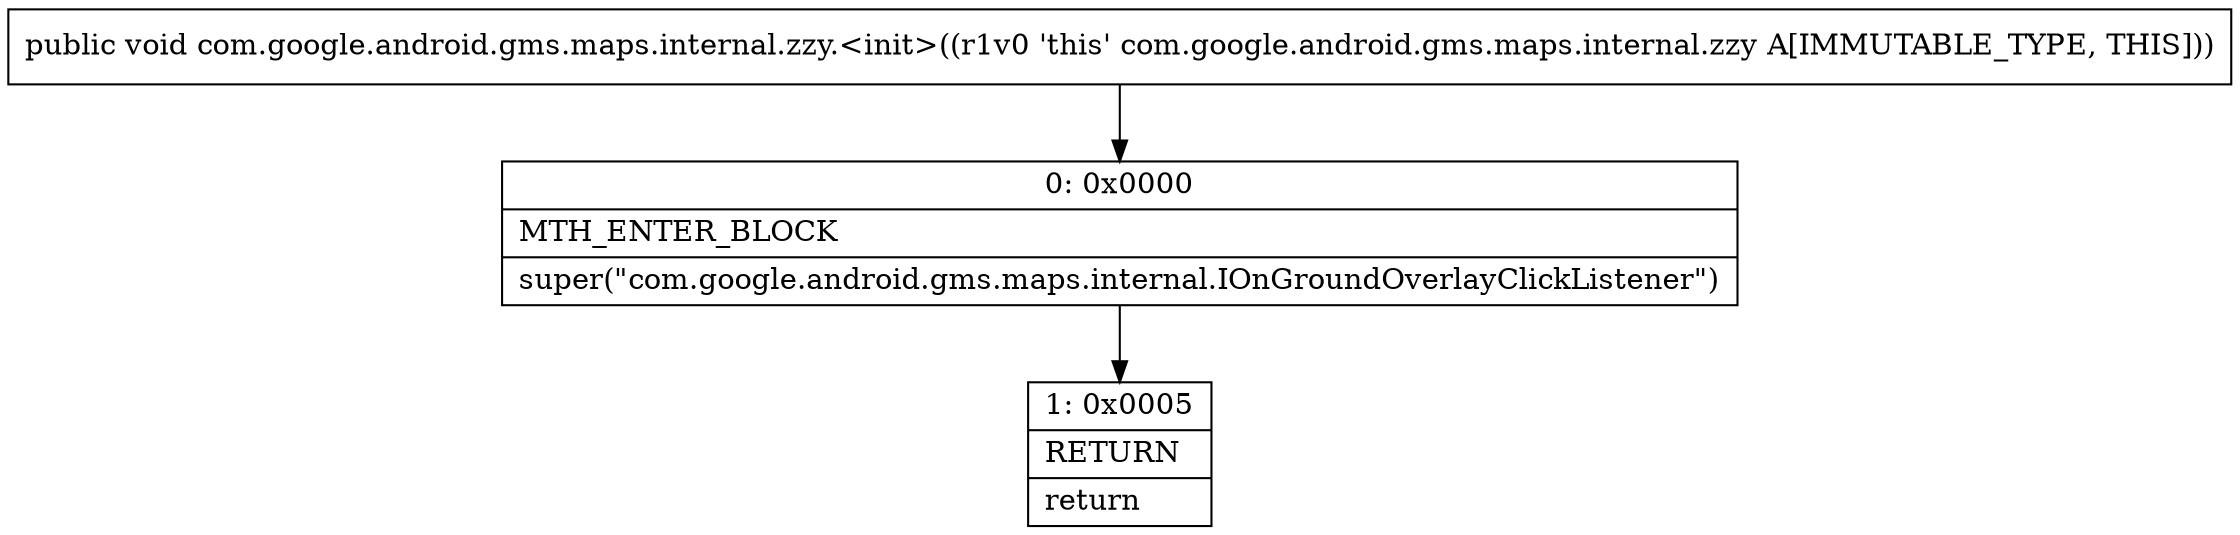 digraph "CFG forcom.google.android.gms.maps.internal.zzy.\<init\>()V" {
Node_0 [shape=record,label="{0\:\ 0x0000|MTH_ENTER_BLOCK\l|super(\"com.google.android.gms.maps.internal.IOnGroundOverlayClickListener\")\l}"];
Node_1 [shape=record,label="{1\:\ 0x0005|RETURN\l|return\l}"];
MethodNode[shape=record,label="{public void com.google.android.gms.maps.internal.zzy.\<init\>((r1v0 'this' com.google.android.gms.maps.internal.zzy A[IMMUTABLE_TYPE, THIS])) }"];
MethodNode -> Node_0;
Node_0 -> Node_1;
}

